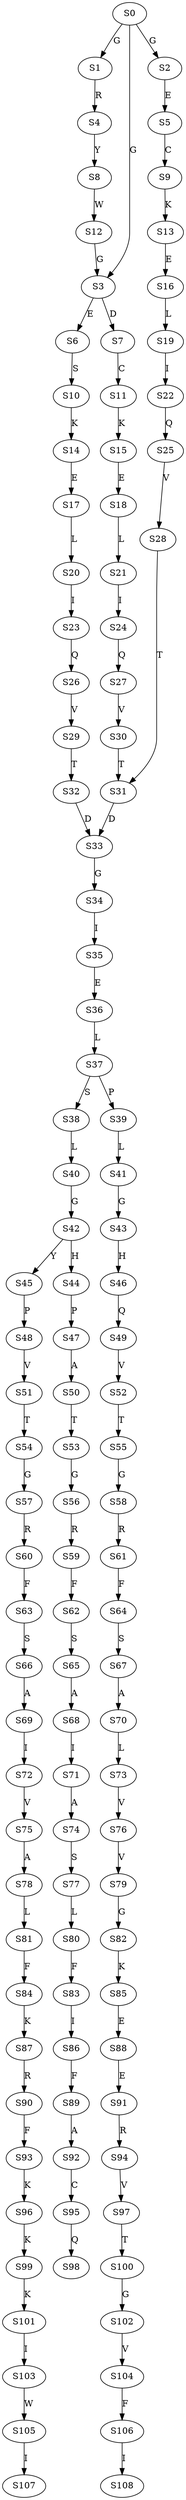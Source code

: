 strict digraph  {
	S0 -> S1 [ label = G ];
	S0 -> S2 [ label = G ];
	S0 -> S3 [ label = G ];
	S1 -> S4 [ label = R ];
	S2 -> S5 [ label = E ];
	S3 -> S6 [ label = E ];
	S3 -> S7 [ label = D ];
	S4 -> S8 [ label = Y ];
	S5 -> S9 [ label = C ];
	S6 -> S10 [ label = S ];
	S7 -> S11 [ label = C ];
	S8 -> S12 [ label = W ];
	S9 -> S13 [ label = K ];
	S10 -> S14 [ label = K ];
	S11 -> S15 [ label = K ];
	S12 -> S3 [ label = G ];
	S13 -> S16 [ label = E ];
	S14 -> S17 [ label = E ];
	S15 -> S18 [ label = E ];
	S16 -> S19 [ label = L ];
	S17 -> S20 [ label = L ];
	S18 -> S21 [ label = L ];
	S19 -> S22 [ label = I ];
	S20 -> S23 [ label = I ];
	S21 -> S24 [ label = I ];
	S22 -> S25 [ label = Q ];
	S23 -> S26 [ label = Q ];
	S24 -> S27 [ label = Q ];
	S25 -> S28 [ label = V ];
	S26 -> S29 [ label = V ];
	S27 -> S30 [ label = V ];
	S28 -> S31 [ label = T ];
	S29 -> S32 [ label = T ];
	S30 -> S31 [ label = T ];
	S31 -> S33 [ label = D ];
	S32 -> S33 [ label = D ];
	S33 -> S34 [ label = G ];
	S34 -> S35 [ label = I ];
	S35 -> S36 [ label = E ];
	S36 -> S37 [ label = L ];
	S37 -> S38 [ label = S ];
	S37 -> S39 [ label = P ];
	S38 -> S40 [ label = L ];
	S39 -> S41 [ label = L ];
	S40 -> S42 [ label = G ];
	S41 -> S43 [ label = G ];
	S42 -> S44 [ label = H ];
	S42 -> S45 [ label = Y ];
	S43 -> S46 [ label = H ];
	S44 -> S47 [ label = P ];
	S45 -> S48 [ label = P ];
	S46 -> S49 [ label = Q ];
	S47 -> S50 [ label = A ];
	S48 -> S51 [ label = V ];
	S49 -> S52 [ label = V ];
	S50 -> S53 [ label = T ];
	S51 -> S54 [ label = T ];
	S52 -> S55 [ label = T ];
	S53 -> S56 [ label = G ];
	S54 -> S57 [ label = G ];
	S55 -> S58 [ label = G ];
	S56 -> S59 [ label = R ];
	S57 -> S60 [ label = R ];
	S58 -> S61 [ label = R ];
	S59 -> S62 [ label = F ];
	S60 -> S63 [ label = F ];
	S61 -> S64 [ label = F ];
	S62 -> S65 [ label = S ];
	S63 -> S66 [ label = S ];
	S64 -> S67 [ label = S ];
	S65 -> S68 [ label = A ];
	S66 -> S69 [ label = A ];
	S67 -> S70 [ label = A ];
	S68 -> S71 [ label = I ];
	S69 -> S72 [ label = I ];
	S70 -> S73 [ label = L ];
	S71 -> S74 [ label = A ];
	S72 -> S75 [ label = V ];
	S73 -> S76 [ label = V ];
	S74 -> S77 [ label = S ];
	S75 -> S78 [ label = A ];
	S76 -> S79 [ label = V ];
	S77 -> S80 [ label = L ];
	S78 -> S81 [ label = L ];
	S79 -> S82 [ label = G ];
	S80 -> S83 [ label = F ];
	S81 -> S84 [ label = F ];
	S82 -> S85 [ label = K ];
	S83 -> S86 [ label = I ];
	S84 -> S87 [ label = K ];
	S85 -> S88 [ label = E ];
	S86 -> S89 [ label = F ];
	S87 -> S90 [ label = R ];
	S88 -> S91 [ label = E ];
	S89 -> S92 [ label = A ];
	S90 -> S93 [ label = F ];
	S91 -> S94 [ label = R ];
	S92 -> S95 [ label = C ];
	S93 -> S96 [ label = K ];
	S94 -> S97 [ label = V ];
	S95 -> S98 [ label = Q ];
	S96 -> S99 [ label = K ];
	S97 -> S100 [ label = T ];
	S99 -> S101 [ label = K ];
	S100 -> S102 [ label = G ];
	S101 -> S103 [ label = I ];
	S102 -> S104 [ label = V ];
	S103 -> S105 [ label = W ];
	S104 -> S106 [ label = F ];
	S105 -> S107 [ label = I ];
	S106 -> S108 [ label = I ];
}
